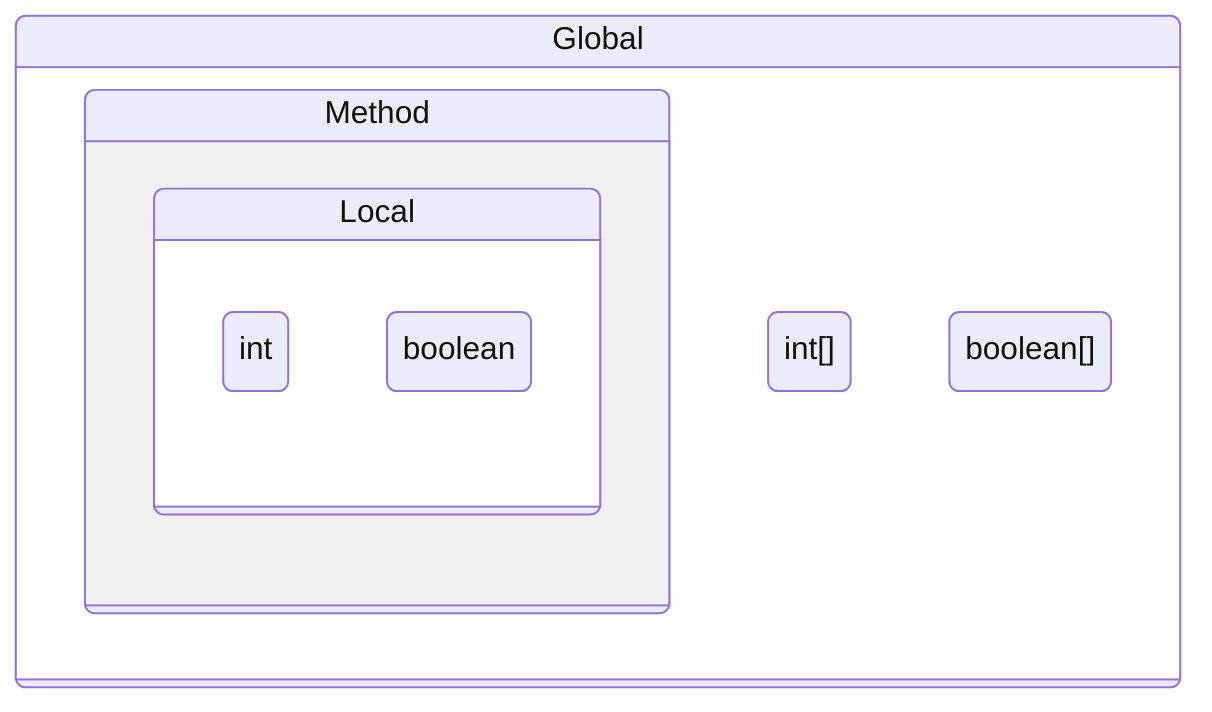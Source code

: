 stateDiagram-v2
    state Global {
        state Method {
            state Local {
                int
                boolean
            }
            
        }
    	int[]
    	boolean[]
    }